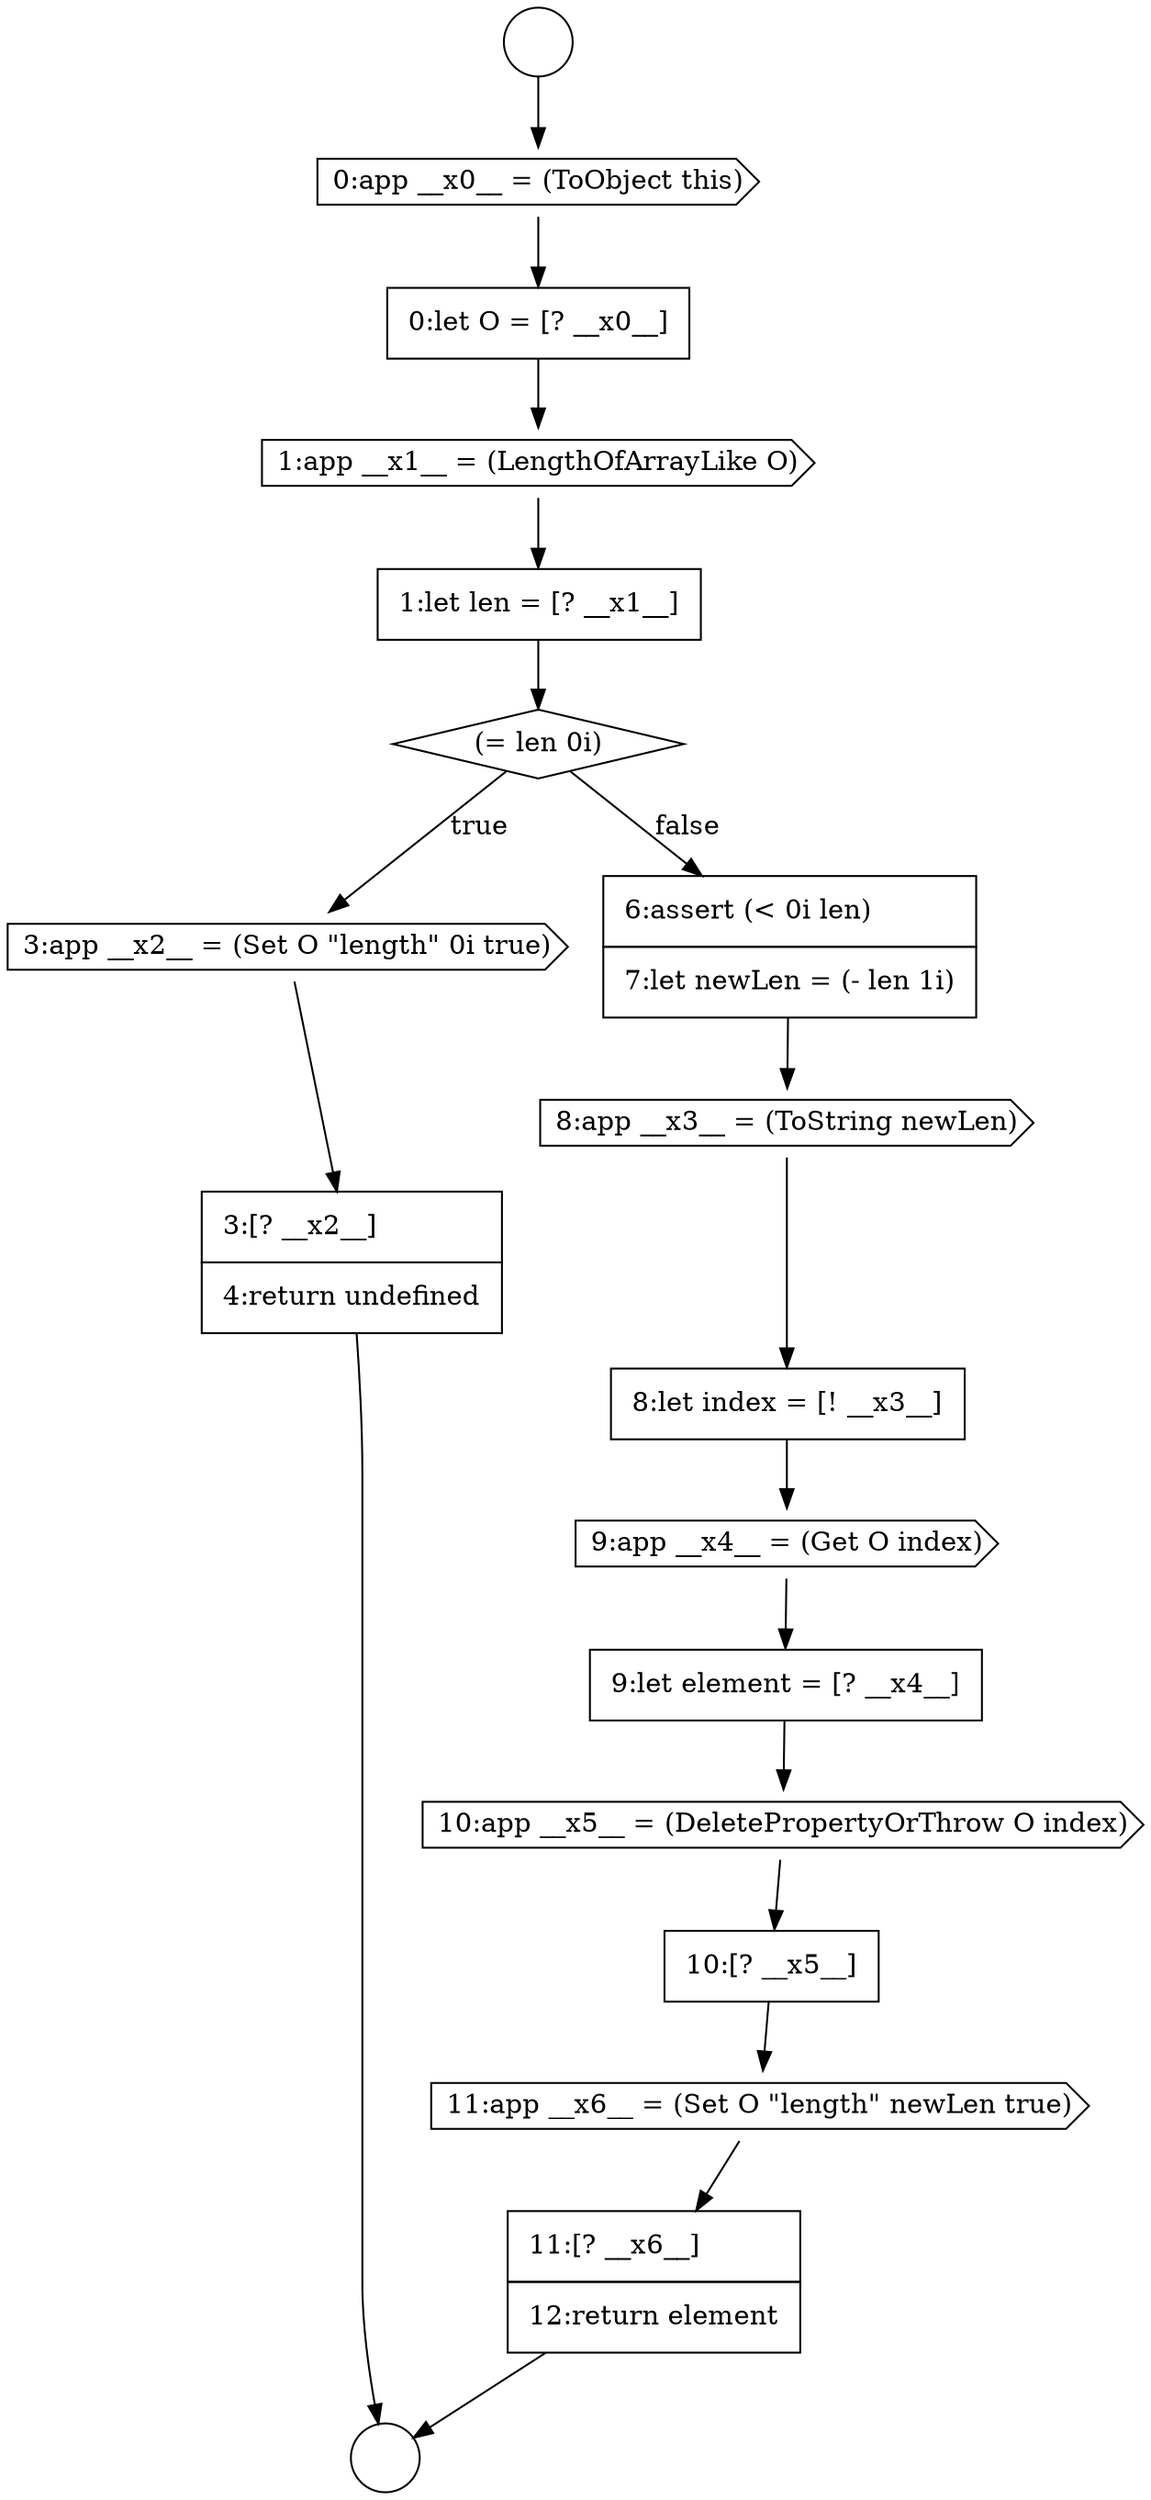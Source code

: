 digraph {
  node15874 [shape=cds, label=<<font color="black">10:app __x5__ = (DeletePropertyOrThrow O index)</font>> color="black" fillcolor="white" style=filled]
  node15866 [shape=diamond, label=<<font color="black">(= len 0i)</font>> color="black" fillcolor="white" style=filled]
  node15873 [shape=none, margin=0, label=<<font color="black">
    <table border="0" cellborder="1" cellspacing="0" cellpadding="10">
      <tr><td align="left">9:let element = [? __x4__]</td></tr>
    </table>
  </font>> color="black" fillcolor="white" style=filled]
  node15867 [shape=cds, label=<<font color="black">3:app __x2__ = (Set O &quot;length&quot; 0i true)</font>> color="black" fillcolor="white" style=filled]
  node15877 [shape=none, margin=0, label=<<font color="black">
    <table border="0" cellborder="1" cellspacing="0" cellpadding="10">
      <tr><td align="left">11:[? __x6__]</td></tr>
      <tr><td align="left">12:return element</td></tr>
    </table>
  </font>> color="black" fillcolor="white" style=filled]
  node15862 [shape=cds, label=<<font color="black">0:app __x0__ = (ToObject this)</font>> color="black" fillcolor="white" style=filled]
  node15876 [shape=cds, label=<<font color="black">11:app __x6__ = (Set O &quot;length&quot; newLen true)</font>> color="black" fillcolor="white" style=filled]
  node15868 [shape=none, margin=0, label=<<font color="black">
    <table border="0" cellborder="1" cellspacing="0" cellpadding="10">
      <tr><td align="left">3:[? __x2__]</td></tr>
      <tr><td align="left">4:return undefined</td></tr>
    </table>
  </font>> color="black" fillcolor="white" style=filled]
  node15860 [shape=circle label=" " color="black" fillcolor="white" style=filled]
  node15875 [shape=none, margin=0, label=<<font color="black">
    <table border="0" cellborder="1" cellspacing="0" cellpadding="10">
      <tr><td align="left">10:[? __x5__]</td></tr>
    </table>
  </font>> color="black" fillcolor="white" style=filled]
  node15865 [shape=none, margin=0, label=<<font color="black">
    <table border="0" cellborder="1" cellspacing="0" cellpadding="10">
      <tr><td align="left">1:let len = [? __x1__]</td></tr>
    </table>
  </font>> color="black" fillcolor="white" style=filled]
  node15872 [shape=cds, label=<<font color="black">9:app __x4__ = (Get O index)</font>> color="black" fillcolor="white" style=filled]
  node15863 [shape=none, margin=0, label=<<font color="black">
    <table border="0" cellborder="1" cellspacing="0" cellpadding="10">
      <tr><td align="left">0:let O = [? __x0__]</td></tr>
    </table>
  </font>> color="black" fillcolor="white" style=filled]
  node15870 [shape=cds, label=<<font color="black">8:app __x3__ = (ToString newLen)</font>> color="black" fillcolor="white" style=filled]
  node15871 [shape=none, margin=0, label=<<font color="black">
    <table border="0" cellborder="1" cellspacing="0" cellpadding="10">
      <tr><td align="left">8:let index = [! __x3__]</td></tr>
    </table>
  </font>> color="black" fillcolor="white" style=filled]
  node15861 [shape=circle label=" " color="black" fillcolor="white" style=filled]
  node15869 [shape=none, margin=0, label=<<font color="black">
    <table border="0" cellborder="1" cellspacing="0" cellpadding="10">
      <tr><td align="left">6:assert (&lt; 0i len)</td></tr>
      <tr><td align="left">7:let newLen = (- len 1i)</td></tr>
    </table>
  </font>> color="black" fillcolor="white" style=filled]
  node15864 [shape=cds, label=<<font color="black">1:app __x1__ = (LengthOfArrayLike O)</font>> color="black" fillcolor="white" style=filled]
  node15873 -> node15874 [ color="black"]
  node15869 -> node15870 [ color="black"]
  node15872 -> node15873 [ color="black"]
  node15871 -> node15872 [ color="black"]
  node15865 -> node15866 [ color="black"]
  node15876 -> node15877 [ color="black"]
  node15874 -> node15875 [ color="black"]
  node15864 -> node15865 [ color="black"]
  node15870 -> node15871 [ color="black"]
  node15867 -> node15868 [ color="black"]
  node15863 -> node15864 [ color="black"]
  node15868 -> node15861 [ color="black"]
  node15862 -> node15863 [ color="black"]
  node15877 -> node15861 [ color="black"]
  node15866 -> node15867 [label=<<font color="black">true</font>> color="black"]
  node15866 -> node15869 [label=<<font color="black">false</font>> color="black"]
  node15875 -> node15876 [ color="black"]
  node15860 -> node15862 [ color="black"]
}
